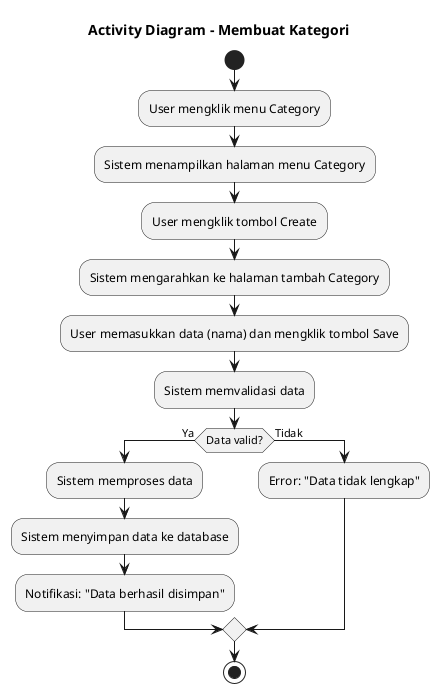 @startuml
title Activity Diagram - Membuat Kategori
start

:User mengklik menu Category;
:Sistem menampilkan halaman menu Category;

:User mengklik tombol Create;
:Sistem mengarahkan ke halaman tambah Category;

:User memasukkan data (nama) dan mengklik tombol Save;
:Sistem memvalidasi data;

if (Data valid?) then (Ya)
    :Sistem memproses data;
    :Sistem menyimpan data ke database;
    :Notifikasi: "Data berhasil disimpan";
else (Tidak)
    :Error: "Data tidak lengkap";
endif

stop
@enduml

